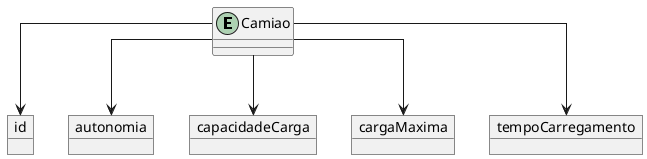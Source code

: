 @startuml DM_CamiaoAggregate
' hide the spot


' avoid problems with angled crows feet
skinparam linetype ortho

entity Camiao
object id
object autonomia
object capacidadeCarga
object cargaMaxima
object tempoCarregamento

Camiao --> id
Camiao --> autonomia
Camiao --> capacidadeCarga
Camiao --> cargaMaxima
Camiao --> tempoCarregamento

@enduml